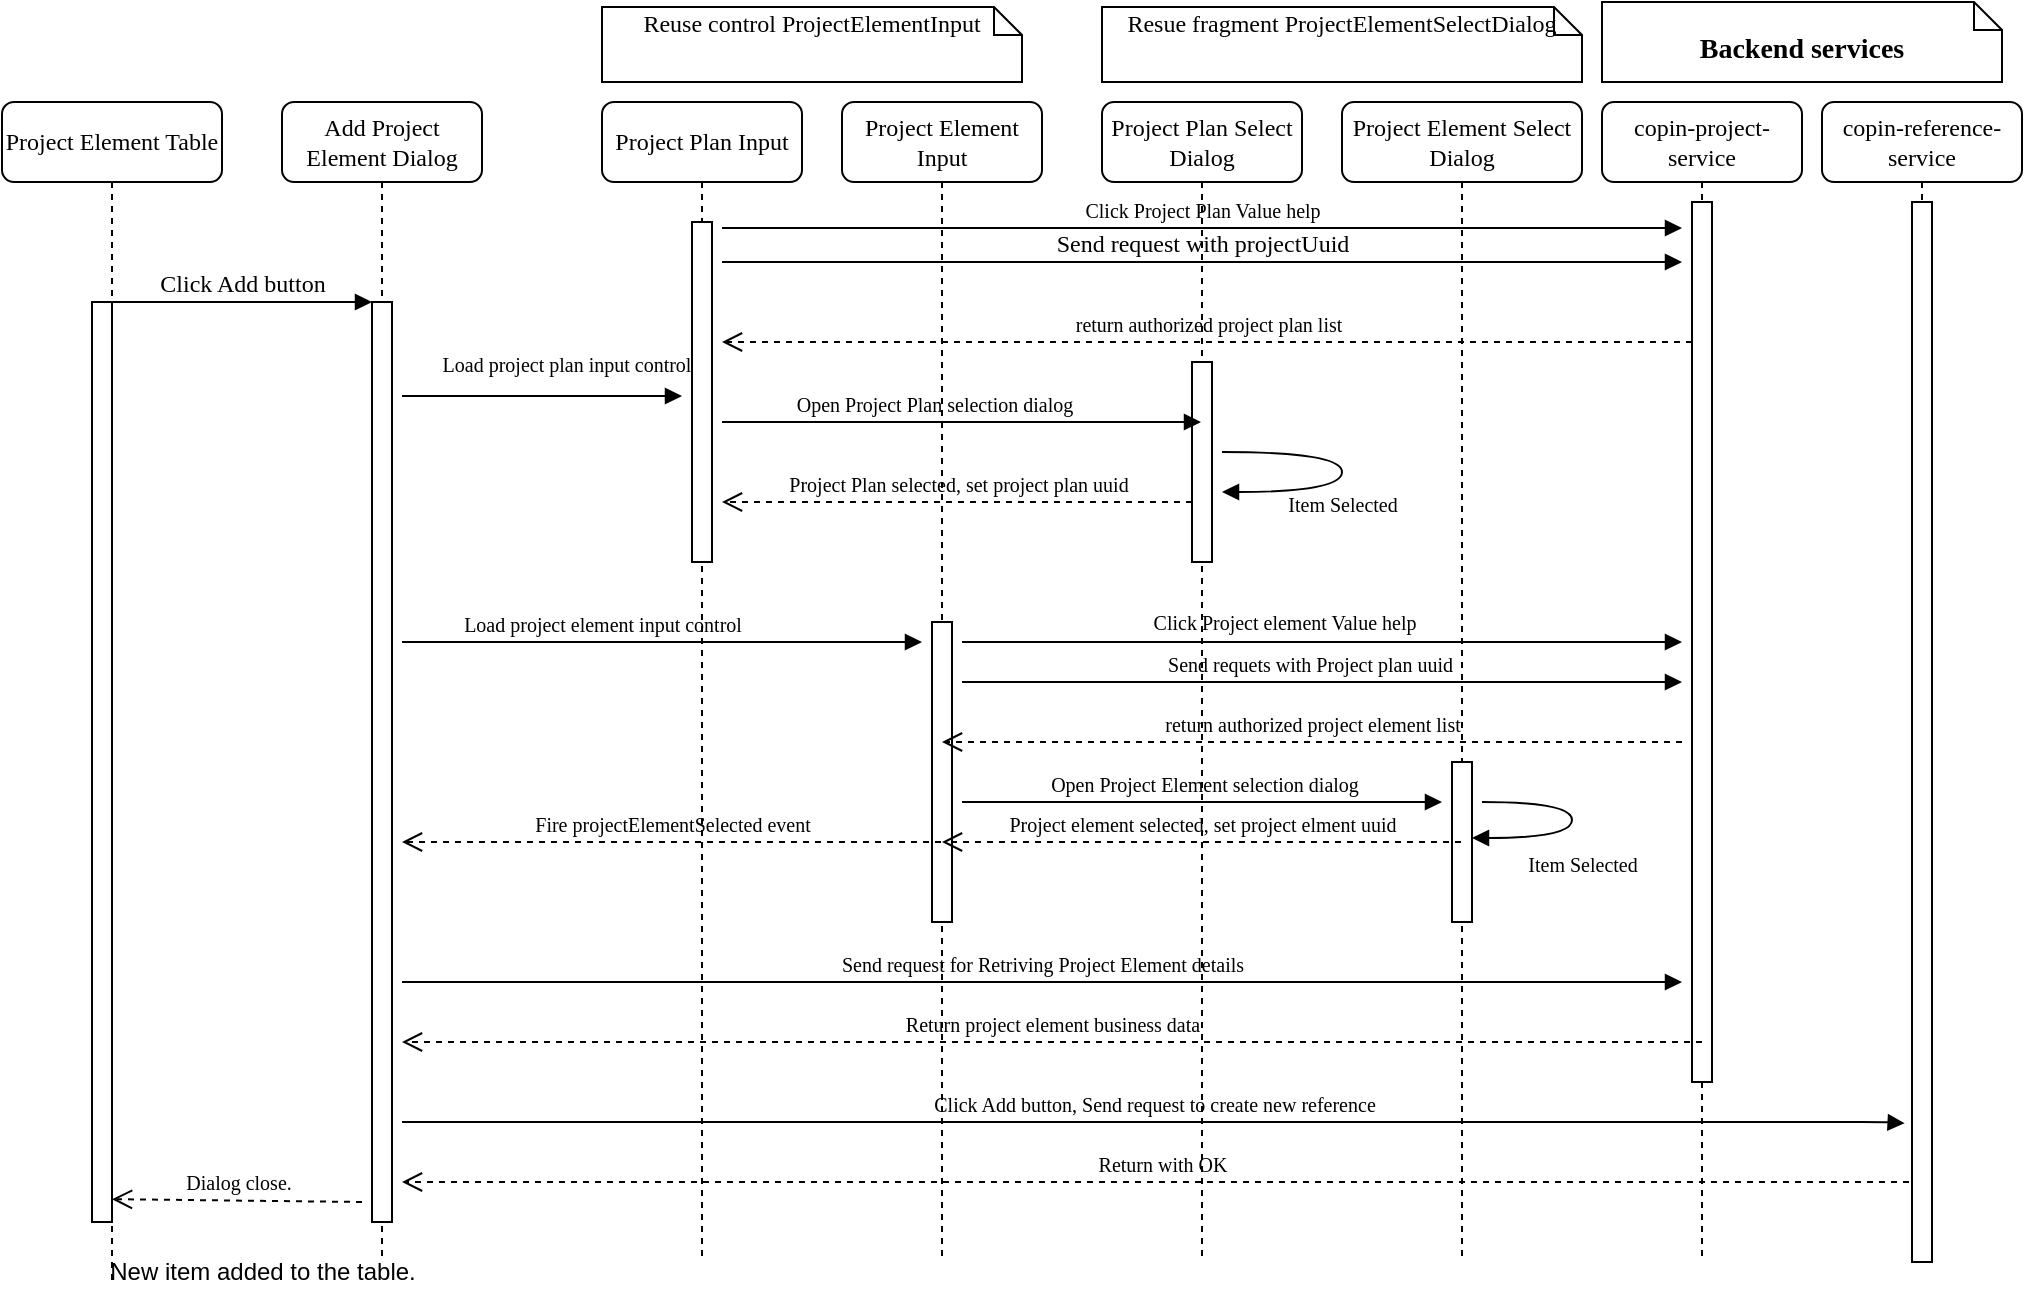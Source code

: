 <mxfile version="21.3.2" type="github">
  <diagram name="Page-1" id="13e1069c-82ec-6db2-03f1-153e76fe0fe0">
    <mxGraphModel dx="1243" dy="900" grid="1" gridSize="10" guides="1" tooltips="1" connect="1" arrows="1" fold="1" page="1" pageScale="1" pageWidth="1100" pageHeight="850" background="none" math="0" shadow="0">
      <root>
        <mxCell id="0" />
        <mxCell id="1" parent="0" />
        <mxCell id="7baba1c4bc27f4b0-2" value="Add Project Element Dialog" style="shape=umlLifeline;perimeter=lifelinePerimeter;whiteSpace=wrap;html=1;container=1;collapsible=0;recursiveResize=0;outlineConnect=0;rounded=1;shadow=0;comic=0;labelBackgroundColor=none;strokeWidth=1;fontFamily=Verdana;fontSize=12;align=center;" parent="1" vertex="1">
          <mxGeometry x="240" y="80" width="100" height="580" as="geometry" />
        </mxCell>
        <mxCell id="lvILhVq2ATBaAnElhLMV-4" style="edgeStyle=orthogonalEdgeStyle;rounded=0;orthogonalLoop=1;jettySize=auto;html=1;" edge="1" parent="7baba1c4bc27f4b0-2" source="7baba1c4bc27f4b0-10" target="7baba1c4bc27f4b0-2">
          <mxGeometry relative="1" as="geometry">
            <Array as="points">
              <mxPoint x="50" y="360" />
              <mxPoint x="50" y="360" />
            </Array>
          </mxGeometry>
        </mxCell>
        <mxCell id="7baba1c4bc27f4b0-10" value="" style="html=1;points=[];perimeter=orthogonalPerimeter;rounded=0;shadow=0;comic=0;labelBackgroundColor=none;strokeWidth=1;fontFamily=Verdana;fontSize=12;align=center;" parent="7baba1c4bc27f4b0-2" vertex="1">
          <mxGeometry x="45" y="100" width="10" height="460" as="geometry" />
        </mxCell>
        <mxCell id="7baba1c4bc27f4b0-3" value="Project Plan Input" style="shape=umlLifeline;perimeter=lifelinePerimeter;whiteSpace=wrap;html=1;container=1;collapsible=0;recursiveResize=0;outlineConnect=0;rounded=1;shadow=0;comic=0;labelBackgroundColor=none;strokeWidth=1;fontFamily=Verdana;fontSize=12;align=center;" parent="1" vertex="1">
          <mxGeometry x="400" y="80" width="100" height="580" as="geometry" />
        </mxCell>
        <mxCell id="7baba1c4bc27f4b0-13" value="" style="html=1;points=[];perimeter=orthogonalPerimeter;rounded=0;shadow=0;comic=0;labelBackgroundColor=none;strokeWidth=1;fontFamily=Verdana;fontSize=12;align=center;" parent="7baba1c4bc27f4b0-3" vertex="1">
          <mxGeometry x="45" y="60" width="10" height="170" as="geometry" />
        </mxCell>
        <mxCell id="7baba1c4bc27f4b0-4" value="Project Element Input" style="shape=umlLifeline;perimeter=lifelinePerimeter;whiteSpace=wrap;html=1;container=1;collapsible=0;recursiveResize=0;outlineConnect=0;rounded=1;shadow=0;comic=0;labelBackgroundColor=none;strokeWidth=1;fontFamily=Verdana;fontSize=12;align=center;" parent="1" vertex="1">
          <mxGeometry x="520" y="80" width="100" height="580" as="geometry" />
        </mxCell>
        <mxCell id="7baba1c4bc27f4b0-16" value="" style="html=1;points=[];perimeter=orthogonalPerimeter;rounded=0;shadow=0;comic=0;labelBackgroundColor=none;strokeWidth=1;fontFamily=Verdana;fontSize=12;align=center;" parent="7baba1c4bc27f4b0-4" vertex="1">
          <mxGeometry x="45" y="260" width="10" height="150" as="geometry" />
        </mxCell>
        <mxCell id="lvILhVq2ATBaAnElhLMV-13" value="&lt;font style=&quot;font-size: 10px;&quot;&gt;Project Plan selected, set project plan uuid&lt;/font&gt;" style="html=1;verticalAlign=bottom;endArrow=open;dashed=1;endSize=8;labelBackgroundColor=none;fontFamily=Verdana;fontSize=12;" edge="1" parent="7baba1c4bc27f4b0-4">
          <mxGeometry relative="1" as="geometry">
            <mxPoint x="-60" y="200" as="targetPoint" />
            <mxPoint x="175" y="200" as="sourcePoint" />
            <Array as="points">
              <mxPoint x="135" y="200" />
            </Array>
          </mxGeometry>
        </mxCell>
        <mxCell id="lvILhVq2ATBaAnElhLMV-30" value="&lt;font style=&quot;font-size: 10px;&quot;&gt;Return with OK&lt;/font&gt;" style="html=1;verticalAlign=bottom;endArrow=open;dashed=1;endSize=8;labelBackgroundColor=none;fontFamily=Verdana;fontSize=12;" edge="1" parent="7baba1c4bc27f4b0-4" source="lvILhVq2ATBaAnElhLMV-26">
          <mxGeometry relative="1" as="geometry">
            <mxPoint x="-220" y="540" as="targetPoint" />
            <mxPoint x="430" y="540" as="sourcePoint" />
            <Array as="points" />
          </mxGeometry>
        </mxCell>
        <mxCell id="7baba1c4bc27f4b0-6" value="Project Plan Select Dialog" style="shape=umlLifeline;perimeter=lifelinePerimeter;whiteSpace=wrap;html=1;container=1;collapsible=0;recursiveResize=0;outlineConnect=0;rounded=1;shadow=0;comic=0;labelBackgroundColor=none;strokeWidth=1;fontFamily=Verdana;fontSize=12;align=center;" parent="1" vertex="1">
          <mxGeometry x="650" y="80" width="100" height="580" as="geometry" />
        </mxCell>
        <mxCell id="7baba1c4bc27f4b0-28" value="" style="html=1;points=[];perimeter=orthogonalPerimeter;rounded=0;shadow=0;comic=0;labelBackgroundColor=none;strokeWidth=1;fontFamily=Verdana;fontSize=12;align=center;" parent="7baba1c4bc27f4b0-6" vertex="1">
          <mxGeometry x="45" y="130" width="10" height="100" as="geometry" />
        </mxCell>
        <mxCell id="lvILhVq2ATBaAnElhLMV-16" value="&lt;font style=&quot;font-size: 10px;&quot;&gt;Item Selected&lt;/font&gt;" style="html=1;verticalAlign=bottom;endArrow=block;labelBackgroundColor=none;fontFamily=Verdana;fontSize=12;elbow=vertical;edgeStyle=orthogonalEdgeStyle;curved=1;" edge="1" parent="7baba1c4bc27f4b0-6">
          <mxGeometry x="0.143" y="15" relative="1" as="geometry">
            <mxPoint x="60" y="175" as="sourcePoint" />
            <mxPoint x="60" y="195" as="targetPoint" />
            <Array as="points">
              <mxPoint x="120" y="175" />
              <mxPoint x="120" y="195" />
            </Array>
            <mxPoint as="offset" />
          </mxGeometry>
        </mxCell>
        <mxCell id="7baba1c4bc27f4b0-26" value="&lt;font style=&quot;font-size: 10px;&quot;&gt;Open Project Element selection dialog&lt;/font&gt;" style="html=1;verticalAlign=bottom;endArrow=block;labelBackgroundColor=none;fontFamily=Verdana;fontSize=12;" parent="7baba1c4bc27f4b0-6" edge="1">
          <mxGeometry x="0.008" relative="1" as="geometry">
            <mxPoint x="-70" y="350" as="sourcePoint" />
            <mxPoint x="170" y="350" as="targetPoint" />
            <mxPoint as="offset" />
          </mxGeometry>
        </mxCell>
        <mxCell id="7baba1c4bc27f4b0-7" value="Project Element Select Dialog" style="shape=umlLifeline;perimeter=lifelinePerimeter;whiteSpace=wrap;html=1;container=1;collapsible=0;recursiveResize=0;outlineConnect=0;rounded=1;shadow=0;comic=0;labelBackgroundColor=none;strokeWidth=1;fontFamily=Verdana;fontSize=12;align=center;" parent="1" vertex="1">
          <mxGeometry x="770" y="80" width="120" height="580" as="geometry" />
        </mxCell>
        <mxCell id="7baba1c4bc27f4b0-22" value="" style="html=1;points=[];perimeter=orthogonalPerimeter;rounded=0;shadow=0;comic=0;labelBackgroundColor=none;strokeWidth=1;fontFamily=Verdana;fontSize=12;align=center;" parent="7baba1c4bc27f4b0-7" vertex="1">
          <mxGeometry x="55" y="330" width="10" height="80" as="geometry" />
        </mxCell>
        <mxCell id="lvILhVq2ATBaAnElhLMV-21" value="&lt;font style=&quot;font-size: 10px;&quot;&gt;Item Selected&lt;/font&gt;" style="html=1;verticalAlign=bottom;endArrow=block;labelBackgroundColor=none;fontFamily=Verdana;fontSize=12;elbow=vertical;edgeStyle=orthogonalEdgeStyle;curved=1;" edge="1" parent="7baba1c4bc27f4b0-7">
          <mxGeometry x="0.115" y="23" relative="1" as="geometry">
            <mxPoint x="70" y="350" as="sourcePoint" />
            <mxPoint x="65" y="368" as="targetPoint" />
            <Array as="points">
              <mxPoint x="115" y="350" />
              <mxPoint x="115" y="368" />
            </Array>
            <mxPoint x="5" y="-1" as="offset" />
          </mxGeometry>
        </mxCell>
        <mxCell id="7baba1c4bc27f4b0-8" value="Project Element Table" style="shape=umlLifeline;perimeter=lifelinePerimeter;whiteSpace=wrap;html=1;container=1;collapsible=0;recursiveResize=0;outlineConnect=0;rounded=1;shadow=0;comic=0;labelBackgroundColor=none;strokeWidth=1;fontFamily=Verdana;fontSize=12;align=center;" parent="1" vertex="1">
          <mxGeometry x="100" y="80" width="110" height="590" as="geometry" />
        </mxCell>
        <mxCell id="7baba1c4bc27f4b0-9" value="" style="html=1;points=[];perimeter=orthogonalPerimeter;rounded=0;shadow=0;comic=0;labelBackgroundColor=none;strokeWidth=1;fontFamily=Verdana;fontSize=12;align=center;" parent="7baba1c4bc27f4b0-8" vertex="1">
          <mxGeometry x="45" y="100" width="10" height="460" as="geometry" />
        </mxCell>
        <mxCell id="lvILhVq2ATBaAnElhLMV-31" value="&lt;font style=&quot;font-size: 10px;&quot;&gt;Dialog close.&lt;/font&gt;" style="html=1;verticalAlign=bottom;endArrow=open;dashed=1;endSize=8;labelBackgroundColor=none;fontFamily=Verdana;fontSize=12;" edge="1" parent="7baba1c4bc27f4b0-8">
          <mxGeometry relative="1" as="geometry">
            <mxPoint x="55" y="548.57" as="targetPoint" />
            <mxPoint x="180" y="550" as="sourcePoint" />
            <Array as="points" />
          </mxGeometry>
        </mxCell>
        <mxCell id="lvILhVq2ATBaAnElhLMV-33" value="New item added to the table." style="text;html=1;align=center;verticalAlign=middle;resizable=0;points=[];autosize=1;strokeColor=none;fillColor=none;" vertex="1" parent="7baba1c4bc27f4b0-8">
          <mxGeometry x="40" y="570" width="180" height="30" as="geometry" />
        </mxCell>
        <mxCell id="7baba1c4bc27f4b0-21" value="&lt;font style=&quot;font-size: 10px;&quot;&gt;return authorized project plan list&lt;/font&gt;" style="html=1;verticalAlign=bottom;endArrow=open;dashed=1;endSize=8;labelBackgroundColor=none;fontFamily=Verdana;fontSize=12;edgeStyle=elbowEdgeStyle;elbow=vertical;" parent="1" source="7baba1c4bc27f4b0-19" edge="1">
          <mxGeometry relative="1" as="geometry">
            <mxPoint x="460" y="200" as="targetPoint" />
            <Array as="points">
              <mxPoint x="790" y="200" />
              <mxPoint x="640" y="190" />
              <mxPoint x="770" y="220" />
              <mxPoint x="840" y="223" />
              <mxPoint x="750" y="210" />
              <mxPoint x="670" y="260" />
              <mxPoint x="700" y="260" />
            </Array>
            <mxPoint as="offset" />
          </mxGeometry>
        </mxCell>
        <mxCell id="7baba1c4bc27f4b0-11" value="Click Add button" style="html=1;verticalAlign=bottom;endArrow=block;entryX=0;entryY=0;labelBackgroundColor=none;fontFamily=Verdana;fontSize=12;edgeStyle=elbowEdgeStyle;elbow=vertical;" parent="1" source="7baba1c4bc27f4b0-9" target="7baba1c4bc27f4b0-10" edge="1">
          <mxGeometry relative="1" as="geometry">
            <mxPoint x="220" y="190" as="sourcePoint" />
          </mxGeometry>
        </mxCell>
        <mxCell id="7baba1c4bc27f4b0-43" value="Reuse control ProjectElementInput" style="shape=note;whiteSpace=wrap;html=1;size=14;verticalAlign=top;align=center;spacingTop=-6;rounded=0;shadow=0;comic=0;labelBackgroundColor=none;strokeWidth=1;fontFamily=Verdana;fontSize=12" parent="1" vertex="1">
          <mxGeometry x="400" y="32.5" width="210" height="37.5" as="geometry" />
        </mxCell>
        <mxCell id="7baba1c4bc27f4b0-44" value="&lt;h3&gt;&lt;font style=&quot;font-size: 14px;&quot;&gt;Backend services&lt;/font&gt;&lt;/h3&gt;" style="shape=note;whiteSpace=wrap;html=1;size=14;verticalAlign=top;align=center;spacingTop=-6;rounded=0;shadow=0;comic=0;labelBackgroundColor=none;strokeWidth=1;fontFamily=Verdana;fontSize=12" parent="1" vertex="1">
          <mxGeometry x="900" y="30" width="200" height="40" as="geometry" />
        </mxCell>
        <mxCell id="7baba1c4bc27f4b0-46" value="Resue fragment ProjectElementSelectDialog" style="shape=note;whiteSpace=wrap;html=1;size=14;verticalAlign=top;align=center;spacingTop=-6;rounded=0;shadow=0;comic=0;labelBackgroundColor=none;strokeWidth=1;fontFamily=Verdana;fontSize=12" parent="1" vertex="1">
          <mxGeometry x="650" y="32.5" width="240" height="37.5" as="geometry" />
        </mxCell>
        <mxCell id="lvILhVq2ATBaAnElhLMV-5" value="Send request with projectUuid" style="html=1;verticalAlign=bottom;endArrow=block;labelBackgroundColor=none;fontFamily=Verdana;fontSize=12;edgeStyle=elbowEdgeStyle;elbow=vertical;" edge="1" parent="1">
          <mxGeometry relative="1" as="geometry">
            <mxPoint x="460" y="160" as="sourcePoint" />
            <mxPoint x="940" y="160" as="targetPoint" />
            <Array as="points">
              <mxPoint x="720" y="160" />
              <mxPoint x="870" y="170" />
              <mxPoint x="720" y="170" />
            </Array>
          </mxGeometry>
        </mxCell>
        <mxCell id="7baba1c4bc27f4b0-14" value="&lt;font style=&quot;font-size: 10px;&quot;&gt;Click Project Plan Value help&lt;/font&gt;" style="html=1;verticalAlign=bottom;endArrow=block;labelBackgroundColor=none;fontFamily=Verdana;fontSize=12;edgeStyle=elbowEdgeStyle;elbow=vertical;" parent="1" edge="1">
          <mxGeometry x="-0.0" relative="1" as="geometry">
            <mxPoint x="460" y="143" as="sourcePoint" />
            <mxPoint x="940" y="143" as="targetPoint" />
            <Array as="points">
              <mxPoint x="760" y="143" />
              <mxPoint x="980" y="180" />
            </Array>
            <mxPoint as="offset" />
          </mxGeometry>
        </mxCell>
        <mxCell id="lvILhVq2ATBaAnElhLMV-9" value="&lt;font style=&quot;font-size: 10px;&quot;&gt;Load project plan input control&lt;/font&gt;" style="html=1;verticalAlign=bottom;endArrow=block;labelBackgroundColor=none;fontFamily=Verdana;fontSize=12;edgeStyle=elbowEdgeStyle;elbow=vertical;" edge="1" parent="1">
          <mxGeometry x="0.172" y="7" relative="1" as="geometry">
            <mxPoint x="300" y="227" as="sourcePoint" />
            <mxPoint x="440" y="227" as="targetPoint" />
            <Array as="points">
              <mxPoint x="400" y="227" />
              <mxPoint x="420" y="227" />
            </Array>
            <mxPoint as="offset" />
          </mxGeometry>
        </mxCell>
        <mxCell id="lvILhVq2ATBaAnElhLMV-10" value="&lt;font style=&quot;font-size: 10px;&quot;&gt;Load project element input control&lt;/font&gt;" style="html=1;verticalAlign=bottom;endArrow=block;labelBackgroundColor=none;fontFamily=Verdana;fontSize=12;edgeStyle=elbowEdgeStyle;elbow=vertical;" edge="1" parent="1">
          <mxGeometry x="-0.231" relative="1" as="geometry">
            <mxPoint x="300" y="350" as="sourcePoint" />
            <mxPoint x="560" y="350" as="targetPoint" />
            <Array as="points">
              <mxPoint x="440" y="350" />
              <mxPoint x="330" y="310" />
              <mxPoint x="430" y="237" />
            </Array>
            <mxPoint as="offset" />
          </mxGeometry>
        </mxCell>
        <mxCell id="7baba1c4bc27f4b0-17" value="&lt;font style=&quot;font-size: 10px;&quot;&gt;Click Project element Value help&lt;/font&gt;" style="html=1;verticalAlign=bottom;endArrow=block;labelBackgroundColor=none;fontFamily=Verdana;fontSize=12;edgeStyle=elbowEdgeStyle;elbow=vertical;" parent="1" edge="1">
          <mxGeometry x="-0.112" y="1" relative="1" as="geometry">
            <mxPoint x="580" y="350" as="sourcePoint" />
            <Array as="points">
              <mxPoint x="580" y="350" />
              <mxPoint x="660" y="280" />
              <mxPoint x="400" y="410" />
              <mxPoint x="290" y="400" />
            </Array>
            <mxPoint x="940" y="350" as="targetPoint" />
            <mxPoint x="1" as="offset" />
          </mxGeometry>
        </mxCell>
        <mxCell id="lvILhVq2ATBaAnElhLMV-11" value="&lt;font style=&quot;font-size: 10px;&quot;&gt;Open Project Plan selection dialog&lt;/font&gt;" style="html=1;verticalAlign=bottom;endArrow=block;labelBackgroundColor=none;fontFamily=Verdana;fontSize=12;edgeStyle=elbowEdgeStyle;elbow=horizontal;" edge="1" parent="1" target="7baba1c4bc27f4b0-6">
          <mxGeometry x="-0.121" relative="1" as="geometry">
            <mxPoint x="460" y="240" as="sourcePoint" />
            <mxPoint x="740" y="200" as="targetPoint" />
            <Array as="points">
              <mxPoint x="500" y="240" />
              <mxPoint x="550" y="200" />
            </Array>
            <mxPoint as="offset" />
          </mxGeometry>
        </mxCell>
        <mxCell id="7baba1c4bc27f4b0-5" value="copin-project-service" style="shape=umlLifeline;perimeter=lifelinePerimeter;whiteSpace=wrap;html=1;container=1;collapsible=0;recursiveResize=0;outlineConnect=0;rounded=1;shadow=0;comic=0;labelBackgroundColor=none;strokeWidth=1;fontFamily=Verdana;fontSize=12;align=center;" parent="1" vertex="1">
          <mxGeometry x="900" y="80" width="100" height="580" as="geometry" />
        </mxCell>
        <mxCell id="7baba1c4bc27f4b0-19" value="" style="html=1;points=[];perimeter=orthogonalPerimeter;rounded=0;shadow=0;comic=0;labelBackgroundColor=none;strokeWidth=1;fontFamily=Verdana;fontSize=12;align=center;" parent="7baba1c4bc27f4b0-5" vertex="1">
          <mxGeometry x="45" y="50" width="10" height="440" as="geometry" />
        </mxCell>
        <mxCell id="lvILhVq2ATBaAnElhLMV-17" value="&lt;font style=&quot;font-size: 10px;&quot;&gt;Send requets with Project plan uuid&amp;nbsp;&lt;/font&gt;" style="html=1;verticalAlign=bottom;endArrow=block;labelBackgroundColor=none;fontFamily=Verdana;fontSize=12;edgeStyle=elbowEdgeStyle;elbow=vertical;" edge="1" parent="1">
          <mxGeometry x="-0.028" relative="1" as="geometry">
            <mxPoint x="580" y="370" as="sourcePoint" />
            <Array as="points">
              <mxPoint x="810" y="370" />
              <mxPoint x="934" y="380" />
              <mxPoint x="964" y="309" />
              <mxPoint x="704" y="439" />
              <mxPoint x="594" y="429" />
            </Array>
            <mxPoint x="940" y="370" as="targetPoint" />
            <mxPoint as="offset" />
          </mxGeometry>
        </mxCell>
        <mxCell id="lvILhVq2ATBaAnElhLMV-19" value="&lt;font style=&quot;font-size: 10px;&quot;&gt;Project element selected, set project elment uuid&lt;/font&gt;" style="html=1;verticalAlign=bottom;endArrow=open;dashed=1;endSize=8;labelBackgroundColor=none;fontFamily=Verdana;fontSize=12;" edge="1" parent="1" source="7baba1c4bc27f4b0-7" target="7baba1c4bc27f4b0-4">
          <mxGeometry relative="1" as="geometry">
            <mxPoint x="863" y="499" as="targetPoint" />
            <mxPoint x="1015" y="499" as="sourcePoint" />
            <Array as="points">
              <mxPoint x="720" y="450" />
            </Array>
          </mxGeometry>
        </mxCell>
        <mxCell id="lvILhVq2ATBaAnElhLMV-24" value="&lt;font style=&quot;font-size: 10px;&quot;&gt;Fire projectElementSelected event&lt;/font&gt;" style="html=1;verticalAlign=bottom;endArrow=open;dashed=1;endSize=8;labelBackgroundColor=none;fontFamily=Verdana;fontSize=12;" edge="1" parent="1" source="7baba1c4bc27f4b0-4">
          <mxGeometry relative="1" as="geometry">
            <mxPoint x="300" y="450" as="targetPoint" />
            <mxPoint x="857" y="480" as="sourcePoint" />
            <Array as="points">
              <mxPoint x="420" y="450" />
            </Array>
          </mxGeometry>
        </mxCell>
        <mxCell id="lvILhVq2ATBaAnElhLMV-20" value="&lt;font style=&quot;font-size: 10px;&quot;&gt;Send request for Retriving Project Element details&lt;/font&gt;" style="html=1;verticalAlign=bottom;endArrow=block;labelBackgroundColor=none;fontFamily=Verdana;fontSize=12;" edge="1" parent="1">
          <mxGeometry relative="1" as="geometry">
            <mxPoint x="300" y="520" as="sourcePoint" />
            <mxPoint x="940" y="520" as="targetPoint" />
            <Array as="points">
              <mxPoint x="630" y="520" />
              <mxPoint x="710" y="520" />
            </Array>
          </mxGeometry>
        </mxCell>
        <mxCell id="lvILhVq2ATBaAnElhLMV-22" value="&lt;font style=&quot;font-size: 10px;&quot;&gt;Return project element business data&lt;/font&gt;" style="html=1;verticalAlign=bottom;endArrow=open;dashed=1;endSize=8;labelBackgroundColor=none;fontFamily=Verdana;fontSize=12;" edge="1" parent="1">
          <mxGeometry relative="1" as="geometry">
            <mxPoint x="300" y="550" as="targetPoint" />
            <mxPoint x="950" y="550" as="sourcePoint" />
            <Array as="points" />
          </mxGeometry>
        </mxCell>
        <mxCell id="lvILhVq2ATBaAnElhLMV-26" value="copin-reference-service" style="shape=umlLifeline;perimeter=lifelinePerimeter;whiteSpace=wrap;html=1;container=1;collapsible=0;recursiveResize=0;outlineConnect=0;rounded=1;shadow=0;comic=0;labelBackgroundColor=none;strokeWidth=1;fontFamily=Verdana;fontSize=12;align=center;" vertex="1" parent="1">
          <mxGeometry x="1010" y="80" width="100" height="580" as="geometry" />
        </mxCell>
        <mxCell id="lvILhVq2ATBaAnElhLMV-27" value="" style="html=1;points=[];perimeter=orthogonalPerimeter;rounded=0;shadow=0;comic=0;labelBackgroundColor=none;strokeWidth=1;fontFamily=Verdana;fontSize=12;align=center;" vertex="1" parent="lvILhVq2ATBaAnElhLMV-26">
          <mxGeometry x="45" y="50" width="10" height="530" as="geometry" />
        </mxCell>
        <mxCell id="lvILhVq2ATBaAnElhLMV-28" value="&lt;font style=&quot;font-size: 10px;&quot;&gt;Click Add button, Send request to create new reference&lt;/font&gt;" style="html=1;verticalAlign=bottom;endArrow=block;labelBackgroundColor=none;fontFamily=Verdana;fontSize=12;entryX=-0.367;entryY=0.869;entryDx=0;entryDy=0;entryPerimeter=0;" edge="1" parent="1" target="lvILhVq2ATBaAnElhLMV-27">
          <mxGeometry relative="1" as="geometry">
            <mxPoint x="300" y="590" as="sourcePoint" />
            <mxPoint x="1060" y="590" as="targetPoint" />
            <Array as="points">
              <mxPoint x="440" y="590" />
              <mxPoint x="640" y="590" />
              <mxPoint x="1040" y="590" />
            </Array>
          </mxGeometry>
        </mxCell>
        <mxCell id="lvILhVq2ATBaAnElhLMV-36" value="&lt;font style=&quot;font-size: 10px;&quot;&gt;return authorized project element list&lt;/font&gt;" style="html=1;verticalAlign=bottom;endArrow=open;dashed=1;endSize=8;labelBackgroundColor=none;fontFamily=Verdana;fontSize=12;edgeStyle=elbowEdgeStyle;elbow=vertical;" edge="1" parent="1" target="7baba1c4bc27f4b0-4">
          <mxGeometry relative="1" as="geometry">
            <mxPoint x="477.5" y="390" as="targetPoint" />
            <Array as="points">
              <mxPoint x="750" y="400" />
              <mxPoint x="807.5" y="390" />
              <mxPoint x="657.5" y="380" />
              <mxPoint x="787.5" y="410" />
              <mxPoint x="857.5" y="413" />
              <mxPoint x="767.5" y="400" />
              <mxPoint x="687.5" y="450" />
              <mxPoint x="717.5" y="450" />
            </Array>
            <mxPoint x="940" y="400" as="sourcePoint" />
            <mxPoint as="offset" />
          </mxGeometry>
        </mxCell>
        <mxCell id="lvILhVq2ATBaAnElhLMV-37" style="edgeStyle=orthogonalEdgeStyle;rounded=0;orthogonalLoop=1;jettySize=auto;html=1;exitX=0.5;exitY=1;exitDx=0;exitDy=0;exitPerimeter=0;" edge="1" parent="1" source="7baba1c4bc27f4b0-43" target="7baba1c4bc27f4b0-43">
          <mxGeometry relative="1" as="geometry" />
        </mxCell>
      </root>
    </mxGraphModel>
  </diagram>
</mxfile>
